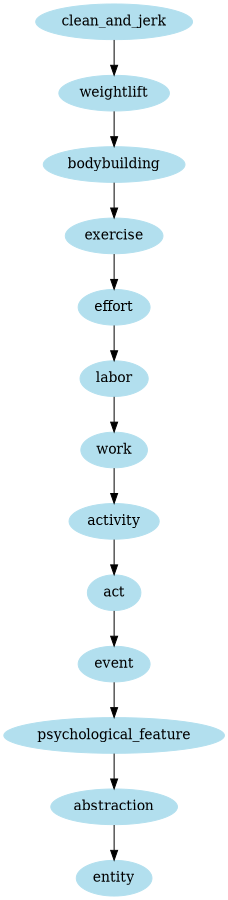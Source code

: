 digraph unix {
	node [color=lightblue2 style=filled]
	size="6,6"
	clean_and_jerk -> weightlift
	weightlift -> bodybuilding
	bodybuilding -> exercise
	exercise -> effort
	effort -> labor
	labor -> work
	work -> activity
	activity -> act
	act -> event
	event -> psychological_feature
	psychological_feature -> abstraction
	abstraction -> entity
}
